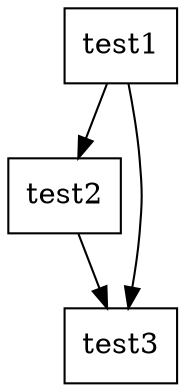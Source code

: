 digraph building {
  node [shape=box]; test1; test2; test3
  test1 -> test2
  test2 -> test3
  test1 -> test3
}
